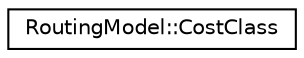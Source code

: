 digraph "Graphical Class Hierarchy"
{
 // LATEX_PDF_SIZE
  edge [fontname="Helvetica",fontsize="10",labelfontname="Helvetica",labelfontsize="10"];
  node [fontname="Helvetica",fontsize="10",shape=record];
  rankdir="LR";
  Node0 [label="RoutingModel::CostClass",height=0.2,width=0.4,color="black", fillcolor="white", style="filled",URL="$structoperations__research_1_1_routing_model_1_1_cost_class.html",tooltip=" "];
}
